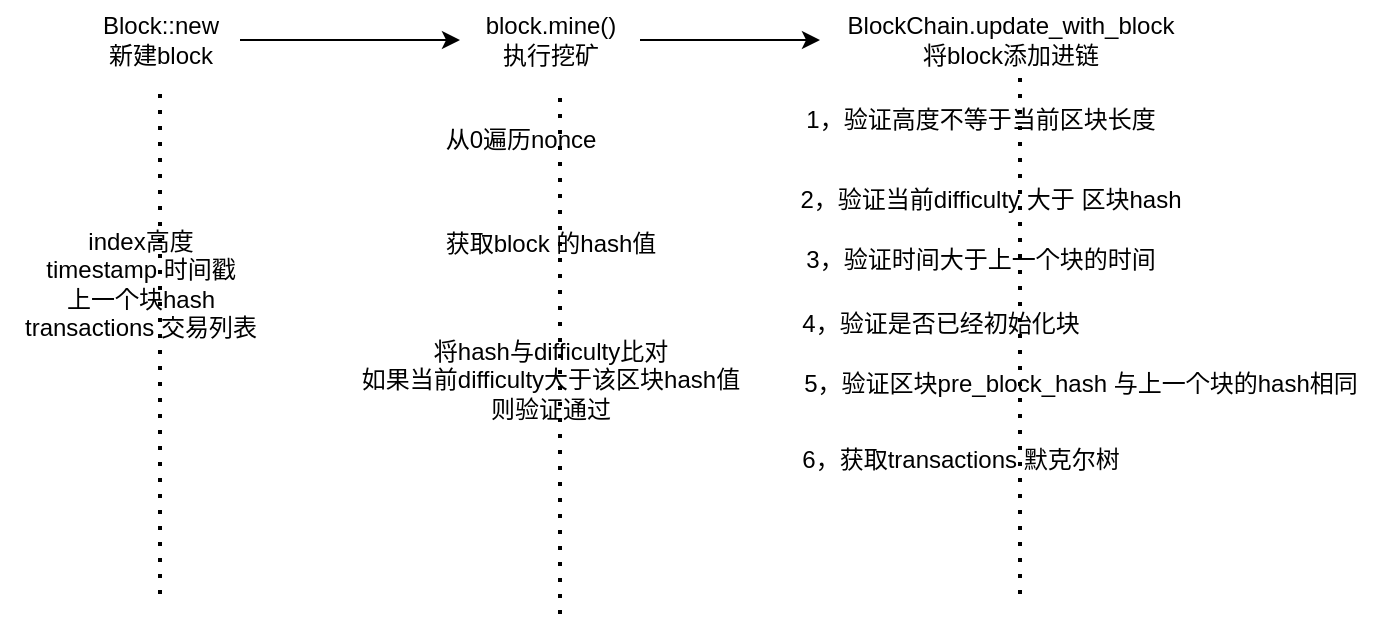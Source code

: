 <mxfile version="21.2.1" type="device">
  <diagram name="第 1 页" id="sc0bgjhB_g8PdG8TXqsW">
    <mxGraphModel dx="829" dy="814" grid="1" gridSize="10" guides="1" tooltips="1" connect="1" arrows="1" fold="1" page="1" pageScale="1" pageWidth="1920" pageHeight="1200" math="0" shadow="0">
      <root>
        <mxCell id="0" />
        <mxCell id="1" parent="0" />
        <mxCell id="t4PbKKk8h-PYGMoFjnkI-19" value="" style="edgeStyle=orthogonalEdgeStyle;rounded=0;orthogonalLoop=1;jettySize=auto;html=1;" edge="1" parent="1" source="t4PbKKk8h-PYGMoFjnkI-15" target="t4PbKKk8h-PYGMoFjnkI-16">
          <mxGeometry relative="1" as="geometry" />
        </mxCell>
        <mxCell id="t4PbKKk8h-PYGMoFjnkI-15" value="Block::new&lt;br&gt;新建block" style="text;html=1;align=center;verticalAlign=middle;resizable=0;points=[];autosize=1;strokeColor=none;fillColor=none;" vertex="1" parent="1">
          <mxGeometry x="100" y="103" width="80" height="40" as="geometry" />
        </mxCell>
        <mxCell id="t4PbKKk8h-PYGMoFjnkI-18" value="" style="edgeStyle=orthogonalEdgeStyle;rounded=0;orthogonalLoop=1;jettySize=auto;html=1;" edge="1" parent="1" source="t4PbKKk8h-PYGMoFjnkI-16" target="t4PbKKk8h-PYGMoFjnkI-17">
          <mxGeometry relative="1" as="geometry" />
        </mxCell>
        <mxCell id="t4PbKKk8h-PYGMoFjnkI-16" value="block.mine()&lt;br&gt;执行挖矿" style="text;html=1;align=center;verticalAlign=middle;resizable=0;points=[];autosize=1;strokeColor=none;fillColor=none;" vertex="1" parent="1">
          <mxGeometry x="290" y="103" width="90" height="40" as="geometry" />
        </mxCell>
        <mxCell id="t4PbKKk8h-PYGMoFjnkI-17" value="BlockChain.update_with_block&lt;br&gt;将block添加进链" style="text;html=1;align=center;verticalAlign=middle;resizable=0;points=[];autosize=1;strokeColor=none;fillColor=none;" vertex="1" parent="1">
          <mxGeometry x="470" y="103" width="190" height="40" as="geometry" />
        </mxCell>
        <mxCell id="t4PbKKk8h-PYGMoFjnkI-20" value="index高度&lt;br&gt;timestamp 时间戳&lt;br&gt;上一个块hash&lt;br&gt;transactions 交易列表" style="text;html=1;align=center;verticalAlign=middle;resizable=0;points=[];autosize=1;strokeColor=none;fillColor=none;" vertex="1" parent="1">
          <mxGeometry x="60" y="210" width="140" height="70" as="geometry" />
        </mxCell>
        <mxCell id="t4PbKKk8h-PYGMoFjnkI-22" value="" style="endArrow=none;dashed=1;html=1;dashPattern=1 3;strokeWidth=2;rounded=0;" edge="1" parent="1">
          <mxGeometry width="50" height="50" relative="1" as="geometry">
            <mxPoint x="140" y="400" as="sourcePoint" />
            <mxPoint x="140" y="150" as="targetPoint" />
          </mxGeometry>
        </mxCell>
        <mxCell id="t4PbKKk8h-PYGMoFjnkI-23" value="从0遍历nonce&lt;br&gt;" style="text;html=1;align=center;verticalAlign=middle;resizable=0;points=[];autosize=1;strokeColor=none;fillColor=none;" vertex="1" parent="1">
          <mxGeometry x="270" y="158" width="100" height="30" as="geometry" />
        </mxCell>
        <mxCell id="t4PbKKk8h-PYGMoFjnkI-26" value="获取block 的hash值" style="text;html=1;align=center;verticalAlign=middle;resizable=0;points=[];autosize=1;strokeColor=none;fillColor=none;" vertex="1" parent="1">
          <mxGeometry x="270" y="210" width="130" height="30" as="geometry" />
        </mxCell>
        <mxCell id="t4PbKKk8h-PYGMoFjnkI-27" value="将hash与difficulty比对&lt;br&gt;如果当前difficulty大于该区块hash值&lt;br&gt;则验证通过" style="text;html=1;align=center;verticalAlign=middle;resizable=0;points=[];autosize=1;strokeColor=none;fillColor=none;" vertex="1" parent="1">
          <mxGeometry x="230" y="263" width="210" height="60" as="geometry" />
        </mxCell>
        <mxCell id="t4PbKKk8h-PYGMoFjnkI-28" value="" style="endArrow=none;dashed=1;html=1;dashPattern=1 3;strokeWidth=2;rounded=0;" edge="1" parent="1">
          <mxGeometry width="50" height="50" relative="1" as="geometry">
            <mxPoint x="340" y="410" as="sourcePoint" />
            <mxPoint x="340" y="150" as="targetPoint" />
          </mxGeometry>
        </mxCell>
        <mxCell id="t4PbKKk8h-PYGMoFjnkI-29" value="1，验证高度不等于当前区块长度" style="text;html=1;align=center;verticalAlign=middle;resizable=0;points=[];autosize=1;strokeColor=none;fillColor=none;" vertex="1" parent="1">
          <mxGeometry x="450" y="148" width="200" height="30" as="geometry" />
        </mxCell>
        <mxCell id="t4PbKKk8h-PYGMoFjnkI-30" value="2，验证当前difficulty 大于 区块hash" style="text;html=1;align=center;verticalAlign=middle;resizable=0;points=[];autosize=1;strokeColor=none;fillColor=none;" vertex="1" parent="1">
          <mxGeometry x="450" y="188" width="210" height="30" as="geometry" />
        </mxCell>
        <mxCell id="t4PbKKk8h-PYGMoFjnkI-31" value="3，验证时间大于上一个块的时间" style="text;html=1;align=center;verticalAlign=middle;resizable=0;points=[];autosize=1;strokeColor=none;fillColor=none;" vertex="1" parent="1">
          <mxGeometry x="450" y="218" width="200" height="30" as="geometry" />
        </mxCell>
        <mxCell id="t4PbKKk8h-PYGMoFjnkI-32" value="5，验证区块pre_block_hash 与上一个块的hash相同" style="text;html=1;align=center;verticalAlign=middle;resizable=0;points=[];autosize=1;strokeColor=none;fillColor=none;" vertex="1" parent="1">
          <mxGeometry x="450" y="280" width="300" height="30" as="geometry" />
        </mxCell>
        <mxCell id="t4PbKKk8h-PYGMoFjnkI-34" value="4，验证是否已经初始化块" style="text;html=1;align=center;verticalAlign=middle;resizable=0;points=[];autosize=1;strokeColor=none;fillColor=none;" vertex="1" parent="1">
          <mxGeometry x="450" y="250" width="160" height="30" as="geometry" />
        </mxCell>
        <mxCell id="t4PbKKk8h-PYGMoFjnkI-35" value="6，获取transactions 默克尔树" style="text;html=1;align=center;verticalAlign=middle;resizable=0;points=[];autosize=1;strokeColor=none;fillColor=none;" vertex="1" parent="1">
          <mxGeometry x="450" y="318" width="180" height="30" as="geometry" />
        </mxCell>
        <mxCell id="t4PbKKk8h-PYGMoFjnkI-36" value="" style="endArrow=none;dashed=1;html=1;dashPattern=1 3;strokeWidth=2;rounded=0;" edge="1" parent="1">
          <mxGeometry width="50" height="50" relative="1" as="geometry">
            <mxPoint x="570" y="400" as="sourcePoint" />
            <mxPoint x="570" y="140" as="targetPoint" />
          </mxGeometry>
        </mxCell>
      </root>
    </mxGraphModel>
  </diagram>
</mxfile>
